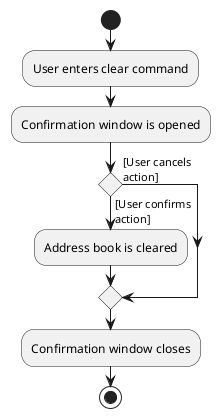 @startuml

start
:User enters clear command;
:Confirmation window is opened;
if () then ([User confirms
action])
  :Address book is cleared;
else ([User cancels
action])
endif
:Confirmation window closes;
stop

@enduml
